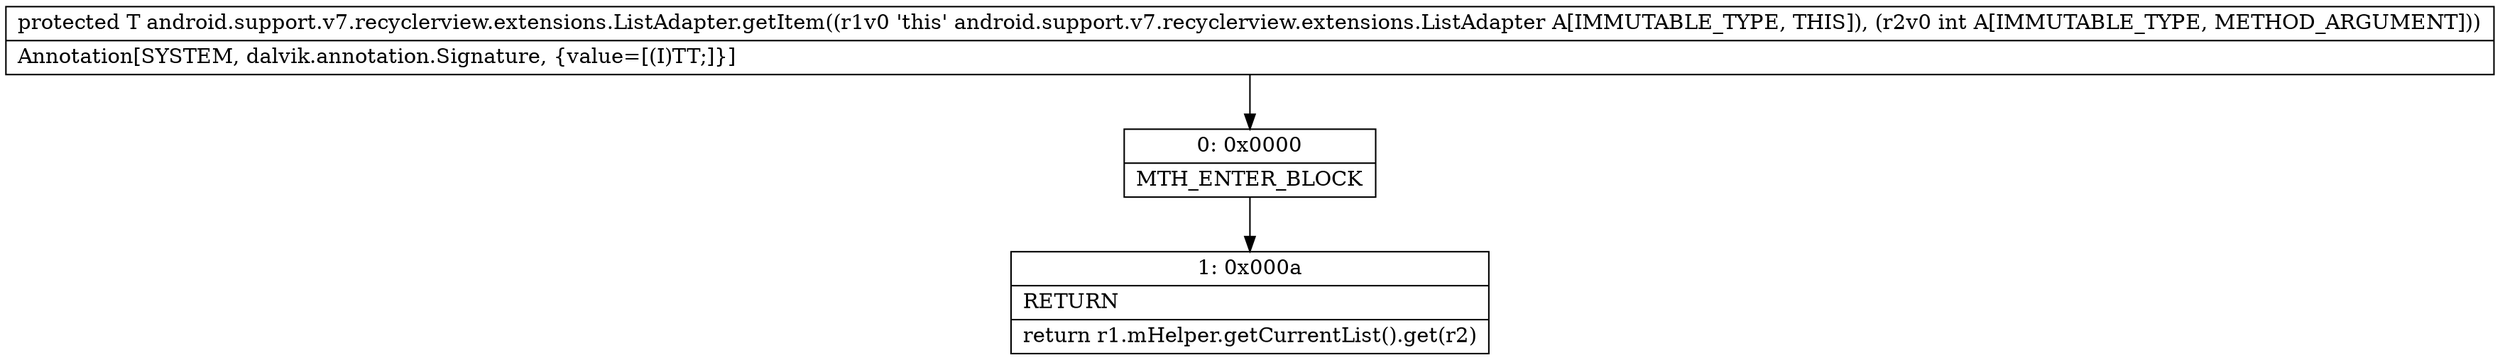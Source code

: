 digraph "CFG forandroid.support.v7.recyclerview.extensions.ListAdapter.getItem(I)Ljava\/lang\/Object;" {
Node_0 [shape=record,label="{0\:\ 0x0000|MTH_ENTER_BLOCK\l}"];
Node_1 [shape=record,label="{1\:\ 0x000a|RETURN\l|return r1.mHelper.getCurrentList().get(r2)\l}"];
MethodNode[shape=record,label="{protected T android.support.v7.recyclerview.extensions.ListAdapter.getItem((r1v0 'this' android.support.v7.recyclerview.extensions.ListAdapter A[IMMUTABLE_TYPE, THIS]), (r2v0 int A[IMMUTABLE_TYPE, METHOD_ARGUMENT]))  | Annotation[SYSTEM, dalvik.annotation.Signature, \{value=[(I)TT;]\}]\l}"];
MethodNode -> Node_0;
Node_0 -> Node_1;
}

